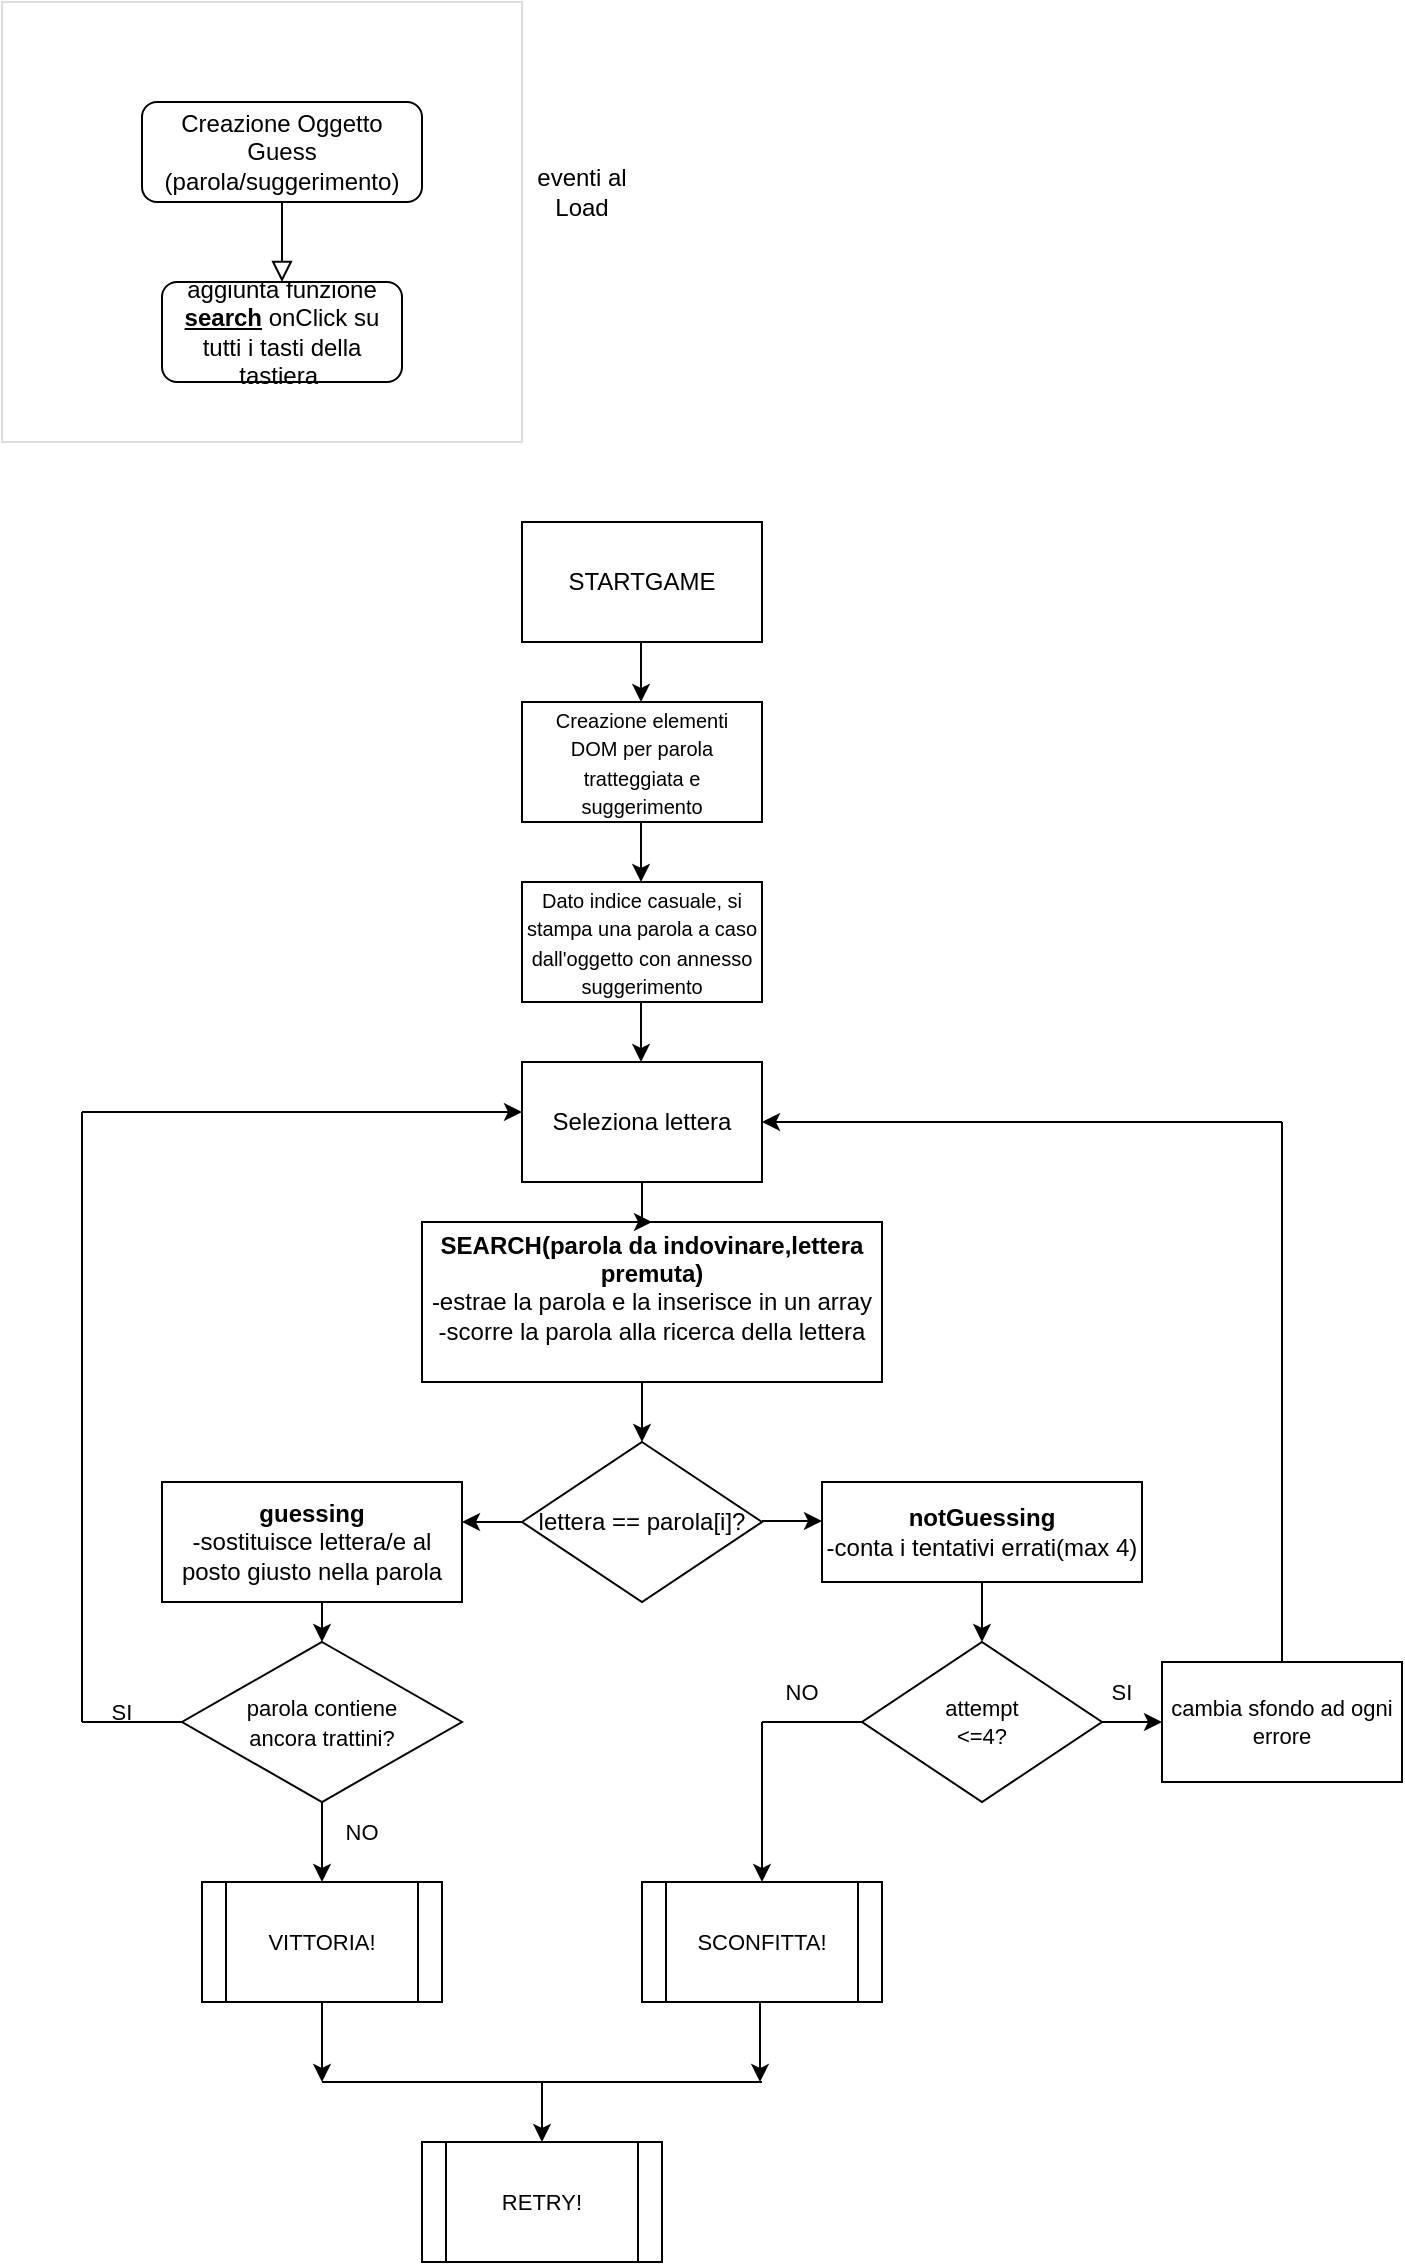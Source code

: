 <mxfile version="16.2.4" type="device"><diagram id="C5RBs43oDa-KdzZeNtuy" name="Page-1"><mxGraphModel dx="782" dy="507" grid="1" gridSize="10" guides="1" tooltips="1" connect="1" arrows="1" fold="1" page="1" pageScale="1" pageWidth="827" pageHeight="1169" math="0" shadow="0"><root><mxCell id="WIyWlLk6GJQsqaUBKTNV-0"/><mxCell id="WIyWlLk6GJQsqaUBKTNV-1" parent="WIyWlLk6GJQsqaUBKTNV-0"/><mxCell id="WIyWlLk6GJQsqaUBKTNV-2" value="" style="rounded=0;html=1;jettySize=auto;orthogonalLoop=1;fontSize=11;endArrow=block;endFill=0;endSize=8;strokeWidth=1;shadow=0;labelBackgroundColor=none;edgeStyle=orthogonalEdgeStyle;" parent="WIyWlLk6GJQsqaUBKTNV-1" source="WIyWlLk6GJQsqaUBKTNV-3" edge="1"><mxGeometry relative="1" as="geometry"><mxPoint x="220" y="170" as="targetPoint"/></mxGeometry></mxCell><mxCell id="WIyWlLk6GJQsqaUBKTNV-3" value="Creazione Oggetto Guess (parola/suggerimento)" style="rounded=1;whiteSpace=wrap;html=1;fontSize=12;glass=0;strokeWidth=1;shadow=0;" parent="WIyWlLk6GJQsqaUBKTNV-1" vertex="1"><mxGeometry x="150" y="80" width="140" height="50" as="geometry"/></mxCell><mxCell id="WIyWlLk6GJQsqaUBKTNV-7" value="aggiunta funzione &lt;b&gt;&lt;u&gt;search&lt;/u&gt;&lt;/b&gt; onClick su tutti i tasti della tastiera&amp;nbsp;" style="rounded=1;whiteSpace=wrap;html=1;fontSize=12;glass=0;strokeWidth=1;shadow=0;" parent="WIyWlLk6GJQsqaUBKTNV-1" vertex="1"><mxGeometry x="160" y="170" width="120" height="50" as="geometry"/></mxCell><mxCell id="c39bjPFMM3xNzeMRXsm5-0" value="" style="rounded=0;whiteSpace=wrap;html=1;strokeColor=#dcdcdc;fillColor=none;" vertex="1" parent="WIyWlLk6GJQsqaUBKTNV-1"><mxGeometry x="80" y="30" width="260" height="220" as="geometry"/></mxCell><mxCell id="c39bjPFMM3xNzeMRXsm5-1" value="eventi al Load" style="text;html=1;strokeColor=none;fillColor=none;align=center;verticalAlign=middle;whiteSpace=wrap;rounded=0;" vertex="1" parent="WIyWlLk6GJQsqaUBKTNV-1"><mxGeometry x="340" y="100" width="60" height="50" as="geometry"/></mxCell><mxCell id="c39bjPFMM3xNzeMRXsm5-2" value="STARTGAME" style="rounded=0;whiteSpace=wrap;html=1;strokeColor=#000000;fillColor=none;" vertex="1" parent="WIyWlLk6GJQsqaUBKTNV-1"><mxGeometry x="340" y="290" width="120" height="60" as="geometry"/></mxCell><mxCell id="c39bjPFMM3xNzeMRXsm5-3" value="" style="endArrow=classic;html=1;rounded=0;" edge="1" parent="WIyWlLk6GJQsqaUBKTNV-1"><mxGeometry width="50" height="50" relative="1" as="geometry"><mxPoint x="399.5" y="350" as="sourcePoint"/><mxPoint x="399.5" y="380" as="targetPoint"/></mxGeometry></mxCell><mxCell id="c39bjPFMM3xNzeMRXsm5-27" value="" style="edgeStyle=orthogonalEdgeStyle;rounded=0;orthogonalLoop=1;jettySize=auto;html=1;fontSize=12;" edge="1" parent="WIyWlLk6GJQsqaUBKTNV-1" source="c39bjPFMM3xNzeMRXsm5-4" target="c39bjPFMM3xNzeMRXsm5-12"><mxGeometry relative="1" as="geometry"/></mxCell><mxCell id="c39bjPFMM3xNzeMRXsm5-4" value="Seleziona lettera" style="rounded=0;whiteSpace=wrap;html=1;strokeColor=#000000;fillColor=none;" vertex="1" parent="WIyWlLk6GJQsqaUBKTNV-1"><mxGeometry x="340" y="560" width="120" height="60" as="geometry"/></mxCell><mxCell id="c39bjPFMM3xNzeMRXsm5-5" value="&lt;font style=&quot;font-size: 10px&quot;&gt;Dato indice casuale, si stampa una parola a caso dall'oggetto con annesso suggerimento&lt;/font&gt;" style="rounded=0;whiteSpace=wrap;html=1;strokeColor=#000000;fillColor=none;" vertex="1" parent="WIyWlLk6GJQsqaUBKTNV-1"><mxGeometry x="340" y="470" width="120" height="60" as="geometry"/></mxCell><mxCell id="c39bjPFMM3xNzeMRXsm5-6" value="" style="rounded=0;whiteSpace=wrap;html=1;strokeColor=#000000;fillColor=none;" vertex="1" parent="WIyWlLk6GJQsqaUBKTNV-1"><mxGeometry x="340" y="380" width="120" height="60" as="geometry"/></mxCell><mxCell id="c39bjPFMM3xNzeMRXsm5-7" value="&lt;font style=&quot;font-size: 10px&quot;&gt;Creazione elementi DOM per parola tratteggiata e suggerimento&lt;/font&gt;" style="text;html=1;strokeColor=none;fillColor=none;align=center;verticalAlign=middle;whiteSpace=wrap;rounded=0;" vertex="1" parent="WIyWlLk6GJQsqaUBKTNV-1"><mxGeometry x="355" y="395" width="90" height="30" as="geometry"/></mxCell><mxCell id="c39bjPFMM3xNzeMRXsm5-8" value="" style="endArrow=classic;html=1;rounded=0;" edge="1" parent="WIyWlLk6GJQsqaUBKTNV-1"><mxGeometry width="50" height="50" relative="1" as="geometry"><mxPoint x="399.5" y="440" as="sourcePoint"/><mxPoint x="399.5" y="470" as="targetPoint"/></mxGeometry></mxCell><mxCell id="c39bjPFMM3xNzeMRXsm5-9" value="" style="endArrow=classic;html=1;rounded=0;" edge="1" parent="WIyWlLk6GJQsqaUBKTNV-1"><mxGeometry width="50" height="50" relative="1" as="geometry"><mxPoint x="399.5" y="530" as="sourcePoint"/><mxPoint x="399.5" y="560" as="targetPoint"/></mxGeometry></mxCell><mxCell id="c39bjPFMM3xNzeMRXsm5-10" style="edgeStyle=orthogonalEdgeStyle;rounded=0;orthogonalLoop=1;jettySize=auto;html=1;exitX=0.5;exitY=1;exitDx=0;exitDy=0;fontSize=10;" edge="1" parent="WIyWlLk6GJQsqaUBKTNV-1" source="c39bjPFMM3xNzeMRXsm5-1" target="c39bjPFMM3xNzeMRXsm5-1"><mxGeometry relative="1" as="geometry"/></mxCell><mxCell id="c39bjPFMM3xNzeMRXsm5-12" value="&lt;span style=&quot;font-size: 12px&quot;&gt;&lt;b&gt;SEARCH&lt;/b&gt;&lt;font style=&quot;font-weight: bold ; font-size: 12px&quot;&gt;(parola da indovinare,lettera premuta)&lt;/font&gt;&lt;br&gt;-estrae la parola e la inserisce in un array&lt;br&gt;-scorre la parola alla ricerca della lettera&lt;br&gt;&lt;br&gt;&lt;/span&gt;" style="rounded=0;whiteSpace=wrap;html=1;fontSize=10;strokeColor=#000000;fillColor=none;align=center;" vertex="1" parent="WIyWlLk6GJQsqaUBKTNV-1"><mxGeometry x="290" y="640" width="230" height="80" as="geometry"/></mxCell><mxCell id="c39bjPFMM3xNzeMRXsm5-13" value="" style="endArrow=classic;html=1;rounded=0;fontSize=12;" edge="1" parent="WIyWlLk6GJQsqaUBKTNV-1"><mxGeometry width="50" height="50" relative="1" as="geometry"><mxPoint x="400" y="720" as="sourcePoint"/><mxPoint x="400" y="750" as="targetPoint"/></mxGeometry></mxCell><mxCell id="c39bjPFMM3xNzeMRXsm5-14" value="lettera == parola[i]?" style="rhombus;whiteSpace=wrap;html=1;fontSize=12;strokeColor=#000000;fillColor=none;" vertex="1" parent="WIyWlLk6GJQsqaUBKTNV-1"><mxGeometry x="340" y="750" width="120" height="80" as="geometry"/></mxCell><mxCell id="c39bjPFMM3xNzeMRXsm5-15" value="" style="endArrow=classic;html=1;rounded=0;fontSize=12;" edge="1" parent="WIyWlLk6GJQsqaUBKTNV-1"><mxGeometry width="50" height="50" relative="1" as="geometry"><mxPoint x="340" y="790" as="sourcePoint"/><mxPoint x="310" y="790" as="targetPoint"/></mxGeometry></mxCell><mxCell id="c39bjPFMM3xNzeMRXsm5-16" value="" style="endArrow=classic;html=1;rounded=0;fontSize=12;" edge="1" parent="WIyWlLk6GJQsqaUBKTNV-1" source="c39bjPFMM3xNzeMRXsm5-14"><mxGeometry width="50" height="50" relative="1" as="geometry"><mxPoint x="490" y="789.5" as="sourcePoint"/><mxPoint x="460" y="789.5" as="targetPoint"/></mxGeometry></mxCell><mxCell id="c39bjPFMM3xNzeMRXsm5-17" value="" style="endArrow=classic;html=1;rounded=0;fontSize=12;" edge="1" parent="WIyWlLk6GJQsqaUBKTNV-1"><mxGeometry width="50" height="50" relative="1" as="geometry"><mxPoint x="460" y="789.5" as="sourcePoint"/><mxPoint x="490" y="789.5" as="targetPoint"/></mxGeometry></mxCell><mxCell id="c39bjPFMM3xNzeMRXsm5-18" value="&lt;b&gt;guessing&lt;/b&gt;&lt;br&gt;-sostituisce lettera/e al posto giusto nella parola&lt;br&gt;" style="rounded=0;whiteSpace=wrap;html=1;fontSize=12;strokeColor=#000000;fillColor=none;" vertex="1" parent="WIyWlLk6GJQsqaUBKTNV-1"><mxGeometry x="160" y="770" width="150" height="60" as="geometry"/></mxCell><mxCell id="c39bjPFMM3xNzeMRXsm5-31" style="edgeStyle=orthogonalEdgeStyle;rounded=0;orthogonalLoop=1;jettySize=auto;html=1;exitX=0;exitY=0.75;exitDx=0;exitDy=0;fontSize=11;" edge="1" parent="WIyWlLk6GJQsqaUBKTNV-1" source="c39bjPFMM3xNzeMRXsm5-19"><mxGeometry relative="1" as="geometry"><mxPoint x="490" y="808" as="targetPoint"/></mxGeometry></mxCell><mxCell id="c39bjPFMM3xNzeMRXsm5-19" value="&lt;b&gt;notGuessing&lt;/b&gt;&lt;br&gt;-conta i tentativi errati(max 4)&lt;br&gt;" style="rounded=0;whiteSpace=wrap;html=1;fontSize=12;strokeColor=#000000;fillColor=none;" vertex="1" parent="WIyWlLk6GJQsqaUBKTNV-1"><mxGeometry x="490" y="770" width="160" height="50" as="geometry"/></mxCell><mxCell id="c39bjPFMM3xNzeMRXsm5-28" value="" style="endArrow=classic;html=1;rounded=0;fontSize=12;" edge="1" parent="WIyWlLk6GJQsqaUBKTNV-1"><mxGeometry width="50" height="50" relative="1" as="geometry"><mxPoint x="240" y="830" as="sourcePoint"/><mxPoint x="240" y="850" as="targetPoint"/></mxGeometry></mxCell><mxCell id="c39bjPFMM3xNzeMRXsm5-29" value="&lt;font style=&quot;font-size: 11px&quot;&gt;parola contiene &lt;br&gt;ancora trattini?&lt;/font&gt;" style="rhombus;whiteSpace=wrap;html=1;fontSize=12;strokeColor=#000000;fillColor=none;" vertex="1" parent="WIyWlLk6GJQsqaUBKTNV-1"><mxGeometry x="170" y="850" width="140" height="80" as="geometry"/></mxCell><mxCell id="c39bjPFMM3xNzeMRXsm5-32" value="" style="endArrow=classic;html=1;rounded=0;fontSize=11;" edge="1" parent="WIyWlLk6GJQsqaUBKTNV-1"><mxGeometry width="50" height="50" relative="1" as="geometry"><mxPoint x="120" y="585" as="sourcePoint"/><mxPoint x="340" y="585" as="targetPoint"/></mxGeometry></mxCell><mxCell id="c39bjPFMM3xNzeMRXsm5-33" value="" style="endArrow=none;html=1;rounded=0;fontSize=11;entryX=0;entryY=0.5;entryDx=0;entryDy=0;" edge="1" parent="WIyWlLk6GJQsqaUBKTNV-1" target="c39bjPFMM3xNzeMRXsm5-29"><mxGeometry width="50" height="50" relative="1" as="geometry"><mxPoint x="120" y="890" as="sourcePoint"/><mxPoint x="170" y="840" as="targetPoint"/></mxGeometry></mxCell><mxCell id="c39bjPFMM3xNzeMRXsm5-34" value="" style="endArrow=none;html=1;rounded=0;fontSize=11;" edge="1" parent="WIyWlLk6GJQsqaUBKTNV-1"><mxGeometry width="50" height="50" relative="1" as="geometry"><mxPoint x="120" y="890" as="sourcePoint"/><mxPoint x="120" y="585" as="targetPoint"/></mxGeometry></mxCell><mxCell id="c39bjPFMM3xNzeMRXsm5-35" value="SI" style="text;html=1;strokeColor=none;fillColor=none;align=center;verticalAlign=middle;whiteSpace=wrap;rounded=0;fontSize=11;" vertex="1" parent="WIyWlLk6GJQsqaUBKTNV-1"><mxGeometry x="110" y="870" width="60" height="30" as="geometry"/></mxCell><mxCell id="c39bjPFMM3xNzeMRXsm5-36" value="" style="endArrow=classic;html=1;rounded=0;fontSize=11;" edge="1" parent="WIyWlLk6GJQsqaUBKTNV-1"><mxGeometry width="50" height="50" relative="1" as="geometry"><mxPoint x="240" y="930" as="sourcePoint"/><mxPoint x="240" y="970" as="targetPoint"/></mxGeometry></mxCell><mxCell id="c39bjPFMM3xNzeMRXsm5-37" value="NO" style="text;html=1;strokeColor=none;fillColor=none;align=center;verticalAlign=middle;whiteSpace=wrap;rounded=0;fontSize=11;" vertex="1" parent="WIyWlLk6GJQsqaUBKTNV-1"><mxGeometry x="230" y="930" width="60" height="30" as="geometry"/></mxCell><mxCell id="c39bjPFMM3xNzeMRXsm5-38" value="VITTORIA!" style="shape=process;whiteSpace=wrap;html=1;backgroundOutline=1;fontSize=11;strokeColor=#000000;fillColor=none;" vertex="1" parent="WIyWlLk6GJQsqaUBKTNV-1"><mxGeometry x="180" y="970" width="120" height="60" as="geometry"/></mxCell><mxCell id="c39bjPFMM3xNzeMRXsm5-39" value="" style="endArrow=classic;html=1;rounded=0;fontSize=11;" edge="1" parent="WIyWlLk6GJQsqaUBKTNV-1"><mxGeometry width="50" height="50" relative="1" as="geometry"><mxPoint x="570" y="820" as="sourcePoint"/><mxPoint x="570" y="850" as="targetPoint"/></mxGeometry></mxCell><mxCell id="c39bjPFMM3xNzeMRXsm5-40" value="" style="rhombus;whiteSpace=wrap;html=1;fontSize=11;strokeColor=#000000;fillColor=none;" vertex="1" parent="WIyWlLk6GJQsqaUBKTNV-1"><mxGeometry x="510" y="850" width="120" height="80" as="geometry"/></mxCell><mxCell id="c39bjPFMM3xNzeMRXsm5-41" value="attempt &amp;lt;=4?" style="text;html=1;strokeColor=none;fillColor=none;align=center;verticalAlign=middle;whiteSpace=wrap;rounded=0;fontSize=11;" vertex="1" parent="WIyWlLk6GJQsqaUBKTNV-1"><mxGeometry x="540" y="875" width="60" height="30" as="geometry"/></mxCell><mxCell id="c39bjPFMM3xNzeMRXsm5-43" value="" style="endArrow=classic;html=1;rounded=0;fontSize=11;entryX=1;entryY=0.5;entryDx=0;entryDy=0;" edge="1" parent="WIyWlLk6GJQsqaUBKTNV-1" target="c39bjPFMM3xNzeMRXsm5-4"><mxGeometry width="50" height="50" relative="1" as="geometry"><mxPoint x="720" y="590" as="sourcePoint"/><mxPoint x="700" y="590" as="targetPoint"/></mxGeometry></mxCell><mxCell id="c39bjPFMM3xNzeMRXsm5-48" value="" style="endArrow=classic;html=1;rounded=0;fontSize=11;" edge="1" parent="WIyWlLk6GJQsqaUBKTNV-1" target="c39bjPFMM3xNzeMRXsm5-49"><mxGeometry width="50" height="50" relative="1" as="geometry"><mxPoint x="630" y="890" as="sourcePoint"/><mxPoint x="680" y="890" as="targetPoint"/></mxGeometry></mxCell><mxCell id="c39bjPFMM3xNzeMRXsm5-49" value="cambia sfondo ad ogni errore" style="rounded=0;whiteSpace=wrap;html=1;fontSize=11;strokeColor=#000000;fillColor=none;" vertex="1" parent="WIyWlLk6GJQsqaUBKTNV-1"><mxGeometry x="660" y="860" width="120" height="60" as="geometry"/></mxCell><mxCell id="c39bjPFMM3xNzeMRXsm5-50" value="" style="endArrow=none;html=1;rounded=0;fontSize=11;" edge="1" parent="WIyWlLk6GJQsqaUBKTNV-1"><mxGeometry width="50" height="50" relative="1" as="geometry"><mxPoint x="720" y="860" as="sourcePoint"/><mxPoint x="720" y="590" as="targetPoint"/></mxGeometry></mxCell><mxCell id="c39bjPFMM3xNzeMRXsm5-51" value="SI" style="text;html=1;strokeColor=none;fillColor=none;align=center;verticalAlign=middle;whiteSpace=wrap;rounded=0;fontSize=11;" vertex="1" parent="WIyWlLk6GJQsqaUBKTNV-1"><mxGeometry x="610" y="860" width="60" height="30" as="geometry"/></mxCell><mxCell id="c39bjPFMM3xNzeMRXsm5-54" value="" style="endArrow=none;html=1;rounded=0;fontSize=11;" edge="1" parent="WIyWlLk6GJQsqaUBKTNV-1"><mxGeometry width="50" height="50" relative="1" as="geometry"><mxPoint x="460" y="890" as="sourcePoint"/><mxPoint x="510" y="890" as="targetPoint"/></mxGeometry></mxCell><mxCell id="c39bjPFMM3xNzeMRXsm5-55" value="" style="endArrow=classic;html=1;rounded=0;fontSize=11;" edge="1" parent="WIyWlLk6GJQsqaUBKTNV-1"><mxGeometry width="50" height="50" relative="1" as="geometry"><mxPoint x="460" y="890" as="sourcePoint"/><mxPoint x="460" y="970" as="targetPoint"/></mxGeometry></mxCell><mxCell id="c39bjPFMM3xNzeMRXsm5-56" value="NO" style="text;html=1;strokeColor=none;fillColor=none;align=center;verticalAlign=middle;whiteSpace=wrap;rounded=0;fontSize=11;" vertex="1" parent="WIyWlLk6GJQsqaUBKTNV-1"><mxGeometry x="450" y="860" width="60" height="30" as="geometry"/></mxCell><mxCell id="c39bjPFMM3xNzeMRXsm5-57" value="SCONFITTA!" style="shape=process;whiteSpace=wrap;html=1;backgroundOutline=1;fontSize=11;strokeColor=#000000;fillColor=none;" vertex="1" parent="WIyWlLk6GJQsqaUBKTNV-1"><mxGeometry x="400" y="970" width="120" height="60" as="geometry"/></mxCell><mxCell id="c39bjPFMM3xNzeMRXsm5-58" value="" style="endArrow=none;html=1;rounded=0;fontSize=11;" edge="1" parent="WIyWlLk6GJQsqaUBKTNV-1"><mxGeometry width="50" height="50" relative="1" as="geometry"><mxPoint x="240" y="1070" as="sourcePoint"/><mxPoint x="460" y="1070" as="targetPoint"/></mxGeometry></mxCell><mxCell id="c39bjPFMM3xNzeMRXsm5-59" value="" style="endArrow=classic;html=1;rounded=0;fontSize=11;" edge="1" parent="WIyWlLk6GJQsqaUBKTNV-1"><mxGeometry width="50" height="50" relative="1" as="geometry"><mxPoint x="240" y="1030" as="sourcePoint"/><mxPoint x="240" y="1070" as="targetPoint"/></mxGeometry></mxCell><mxCell id="c39bjPFMM3xNzeMRXsm5-60" value="" style="endArrow=classic;html=1;rounded=0;fontSize=11;" edge="1" parent="WIyWlLk6GJQsqaUBKTNV-1"><mxGeometry width="50" height="50" relative="1" as="geometry"><mxPoint x="459" y="1030" as="sourcePoint"/><mxPoint x="459" y="1070" as="targetPoint"/></mxGeometry></mxCell><mxCell id="c39bjPFMM3xNzeMRXsm5-62" value="" style="endArrow=classic;html=1;rounded=0;fontSize=11;" edge="1" parent="WIyWlLk6GJQsqaUBKTNV-1" target="c39bjPFMM3xNzeMRXsm5-63"><mxGeometry width="50" height="50" relative="1" as="geometry"><mxPoint x="350" y="1070" as="sourcePoint"/><mxPoint x="350" y="1100" as="targetPoint"/></mxGeometry></mxCell><mxCell id="c39bjPFMM3xNzeMRXsm5-63" value="RETRY!" style="shape=process;whiteSpace=wrap;html=1;backgroundOutline=1;fontSize=11;strokeColor=#000000;fillColor=none;" vertex="1" parent="WIyWlLk6GJQsqaUBKTNV-1"><mxGeometry x="290" y="1100" width="120" height="60" as="geometry"/></mxCell></root></mxGraphModel></diagram></mxfile>